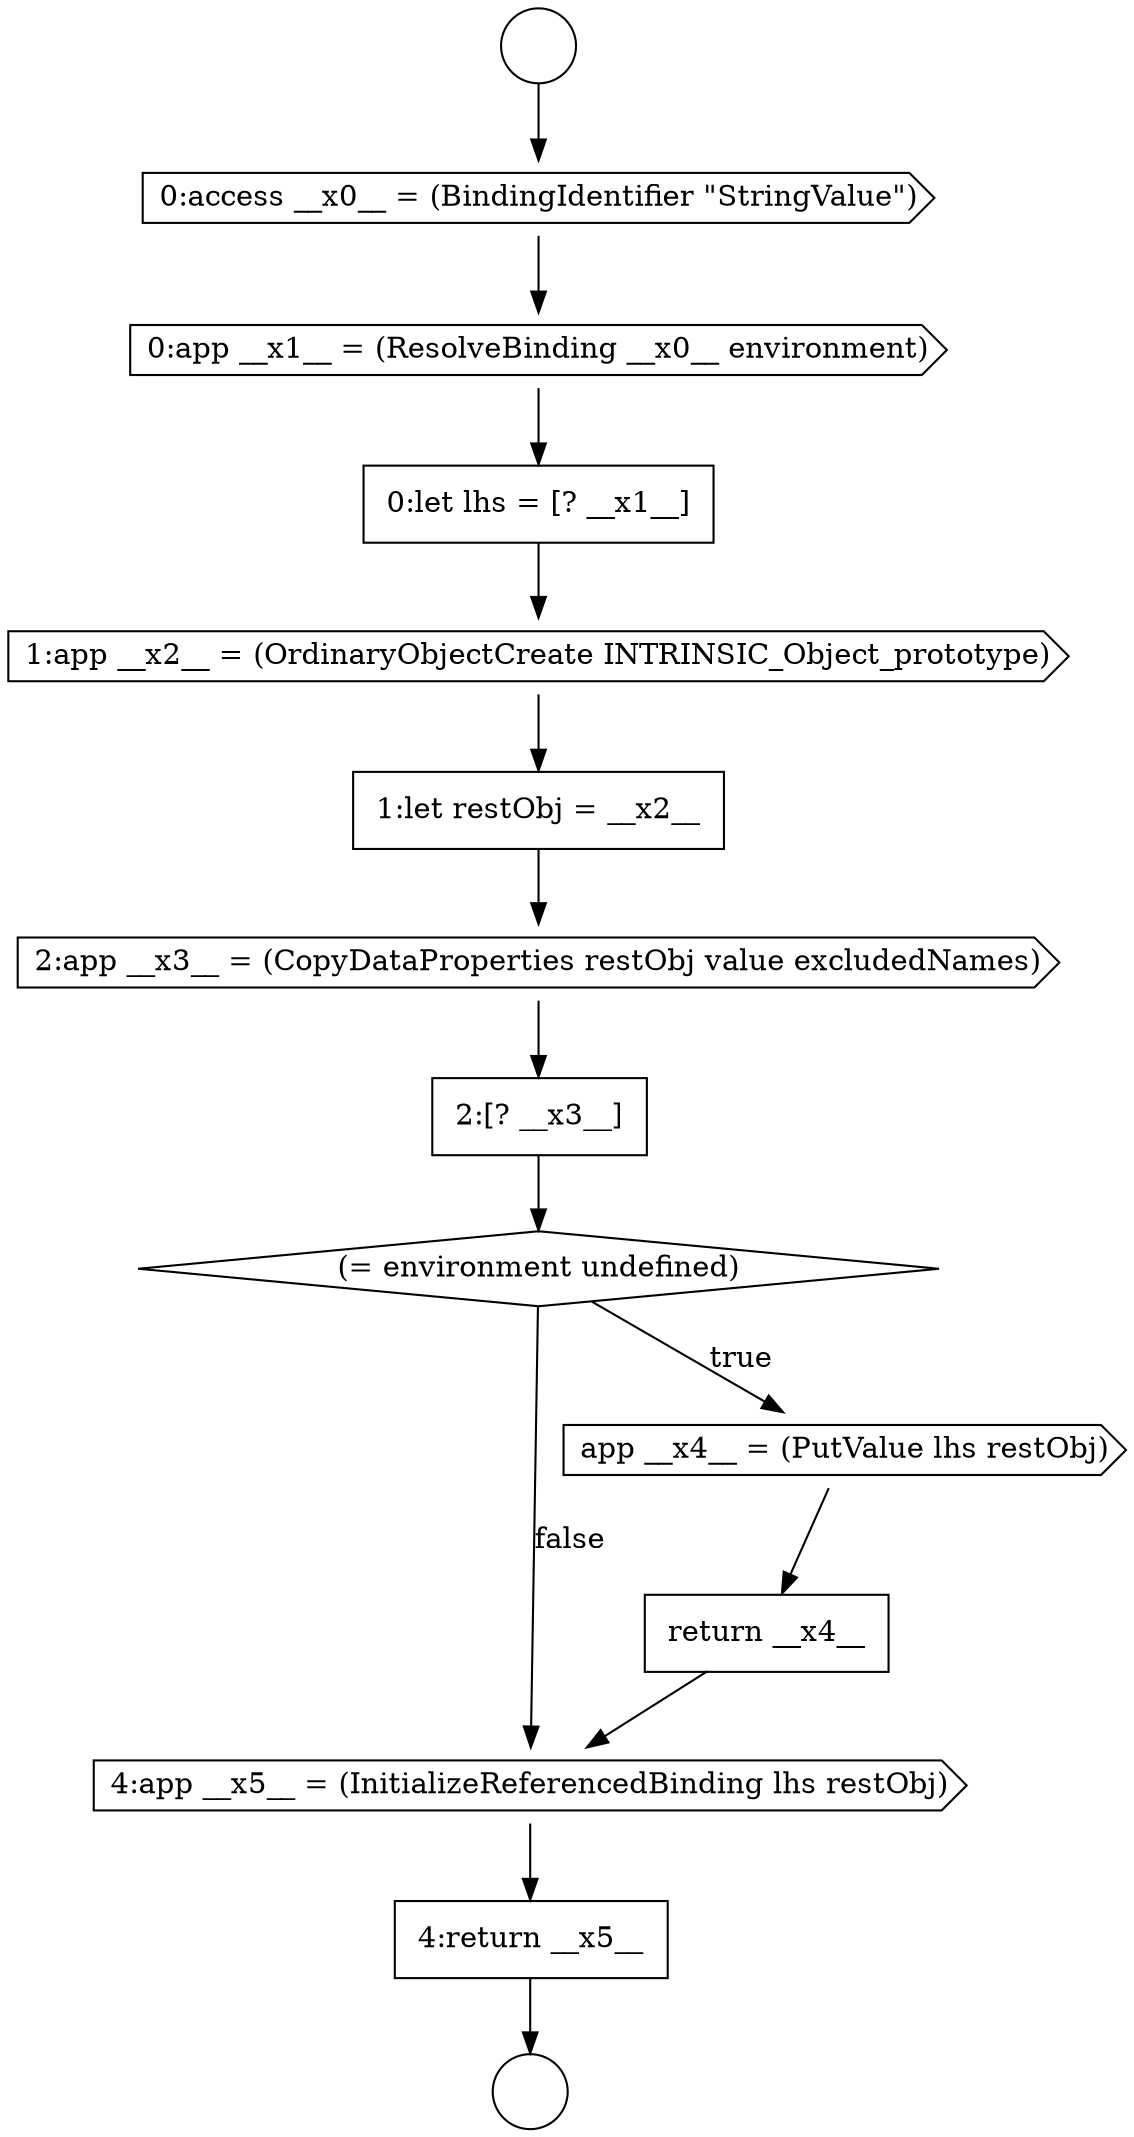digraph {
  node6855 [shape=none, margin=0, label=<<font color="black">
    <table border="0" cellborder="1" cellspacing="0" cellpadding="10">
      <tr><td align="left">2:[? __x3__]</td></tr>
    </table>
  </font>> color="black" fillcolor="white" style=filled]
  node6851 [shape=none, margin=0, label=<<font color="black">
    <table border="0" cellborder="1" cellspacing="0" cellpadding="10">
      <tr><td align="left">0:let lhs = [? __x1__]</td></tr>
    </table>
  </font>> color="black" fillcolor="white" style=filled]
  node6860 [shape=none, margin=0, label=<<font color="black">
    <table border="0" cellborder="1" cellspacing="0" cellpadding="10">
      <tr><td align="left">4:return __x5__</td></tr>
    </table>
  </font>> color="black" fillcolor="white" style=filled]
  node6856 [shape=diamond, label=<<font color="black">(= environment undefined)</font>> color="black" fillcolor="white" style=filled]
  node6859 [shape=cds, label=<<font color="black">4:app __x5__ = (InitializeReferencedBinding lhs restObj)</font>> color="black" fillcolor="white" style=filled]
  node6850 [shape=cds, label=<<font color="black">0:app __x1__ = (ResolveBinding __x0__ environment)</font>> color="black" fillcolor="white" style=filled]
  node6854 [shape=cds, label=<<font color="black">2:app __x3__ = (CopyDataProperties restObj value excludedNames)</font>> color="black" fillcolor="white" style=filled]
  node6857 [shape=cds, label=<<font color="black">app __x4__ = (PutValue lhs restObj)</font>> color="black" fillcolor="white" style=filled]
  node6852 [shape=cds, label=<<font color="black">1:app __x2__ = (OrdinaryObjectCreate INTRINSIC_Object_prototype)</font>> color="black" fillcolor="white" style=filled]
  node6848 [shape=circle label=" " color="black" fillcolor="white" style=filled]
  node6849 [shape=cds, label=<<font color="black">0:access __x0__ = (BindingIdentifier &quot;StringValue&quot;)</font>> color="black" fillcolor="white" style=filled]
  node6847 [shape=circle label=" " color="black" fillcolor="white" style=filled]
  node6858 [shape=none, margin=0, label=<<font color="black">
    <table border="0" cellborder="1" cellspacing="0" cellpadding="10">
      <tr><td align="left">return __x4__</td></tr>
    </table>
  </font>> color="black" fillcolor="white" style=filled]
  node6853 [shape=none, margin=0, label=<<font color="black">
    <table border="0" cellborder="1" cellspacing="0" cellpadding="10">
      <tr><td align="left">1:let restObj = __x2__</td></tr>
    </table>
  </font>> color="black" fillcolor="white" style=filled]
  node6853 -> node6854 [ color="black"]
  node6858 -> node6859 [ color="black"]
  node6849 -> node6850 [ color="black"]
  node6850 -> node6851 [ color="black"]
  node6847 -> node6849 [ color="black"]
  node6855 -> node6856 [ color="black"]
  node6854 -> node6855 [ color="black"]
  node6859 -> node6860 [ color="black"]
  node6852 -> node6853 [ color="black"]
  node6856 -> node6857 [label=<<font color="black">true</font>> color="black"]
  node6856 -> node6859 [label=<<font color="black">false</font>> color="black"]
  node6860 -> node6848 [ color="black"]
  node6857 -> node6858 [ color="black"]
  node6851 -> node6852 [ color="black"]
}
